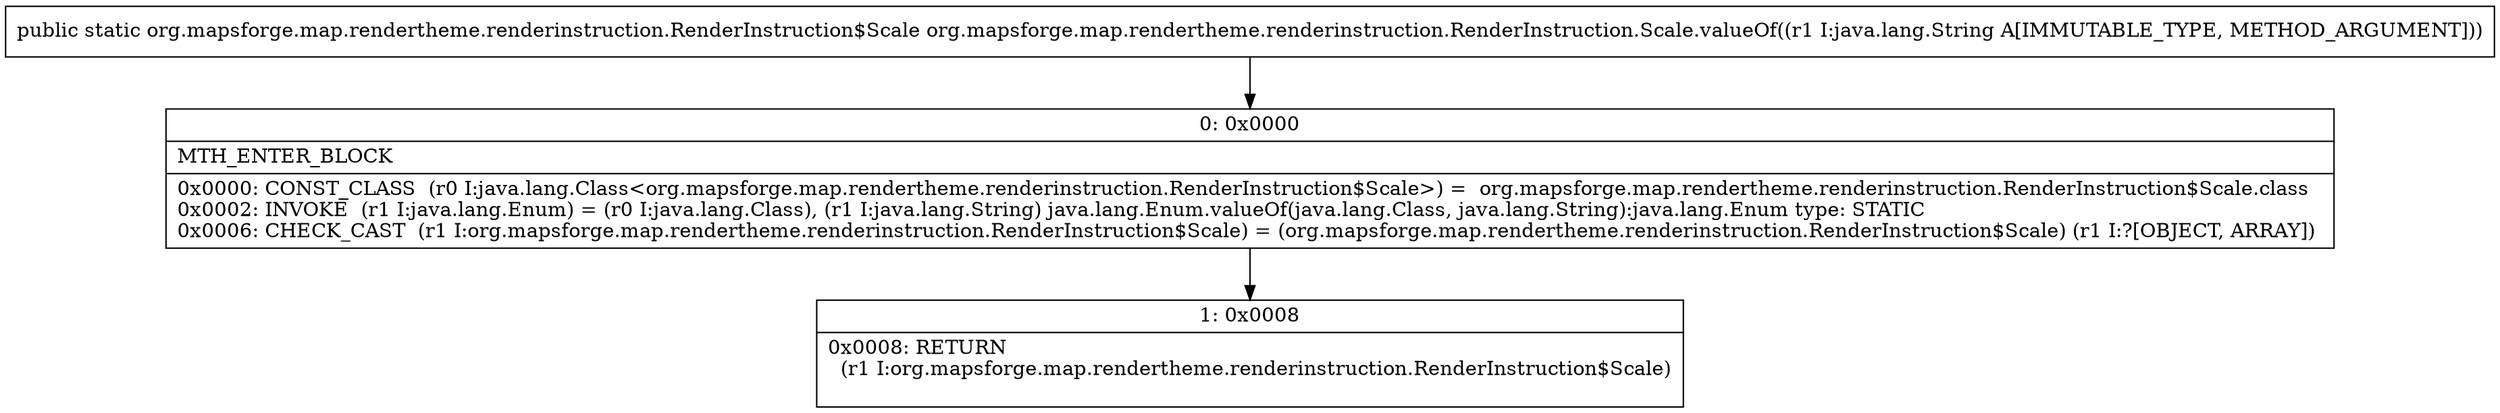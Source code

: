 digraph "CFG fororg.mapsforge.map.rendertheme.renderinstruction.RenderInstruction.Scale.valueOf(Ljava\/lang\/String;)Lorg\/mapsforge\/map\/rendertheme\/renderinstruction\/RenderInstruction$Scale;" {
Node_0 [shape=record,label="{0\:\ 0x0000|MTH_ENTER_BLOCK\l|0x0000: CONST_CLASS  (r0 I:java.lang.Class\<org.mapsforge.map.rendertheme.renderinstruction.RenderInstruction$Scale\>) =  org.mapsforge.map.rendertheme.renderinstruction.RenderInstruction$Scale.class \l0x0002: INVOKE  (r1 I:java.lang.Enum) = (r0 I:java.lang.Class), (r1 I:java.lang.String) java.lang.Enum.valueOf(java.lang.Class, java.lang.String):java.lang.Enum type: STATIC \l0x0006: CHECK_CAST  (r1 I:org.mapsforge.map.rendertheme.renderinstruction.RenderInstruction$Scale) = (org.mapsforge.map.rendertheme.renderinstruction.RenderInstruction$Scale) (r1 I:?[OBJECT, ARRAY]) \l}"];
Node_1 [shape=record,label="{1\:\ 0x0008|0x0008: RETURN  \l  (r1 I:org.mapsforge.map.rendertheme.renderinstruction.RenderInstruction$Scale)\l \l}"];
MethodNode[shape=record,label="{public static org.mapsforge.map.rendertheme.renderinstruction.RenderInstruction$Scale org.mapsforge.map.rendertheme.renderinstruction.RenderInstruction.Scale.valueOf((r1 I:java.lang.String A[IMMUTABLE_TYPE, METHOD_ARGUMENT])) }"];
MethodNode -> Node_0;
Node_0 -> Node_1;
}

